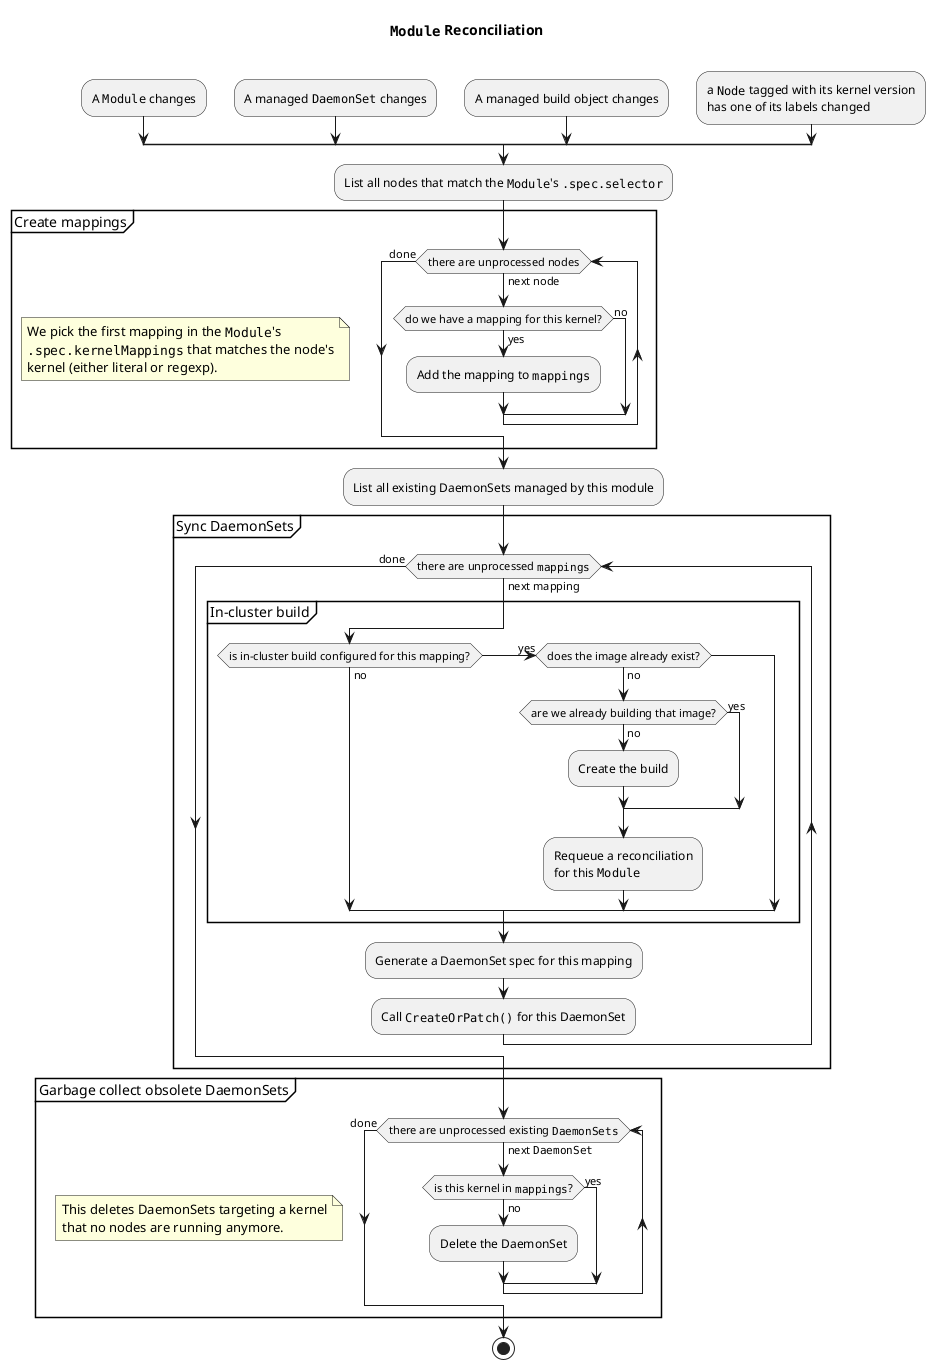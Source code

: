 @startuml
'https://plantuml.com/activity-diagram-beta

skinparam ConditionEndStyle hline

title ""Module"" Reconciliation

'start

split
   -[hidden]->
   :A ""Module"" changes;
split again
   -[hidden]->
   :A managed ""DaemonSet"" changes;
split again
   -[hidden]->
   :A managed build object changes;
split again
   -[hidden]->
   :a ""Node"" tagged with its kernel version
   has one of its labels changed;
end split

:List all nodes that match the ""Module""'s "".spec.selector"";

partition "Create mappings" {
  while (there are unprocessed nodes) is (next node)
    note
      We pick the first mapping in the ""Module""'s
      "".spec.kernelMappings"" that matches the node's
      kernel (either literal or regexp).
    end note

    if (do we have a mapping for this kernel?) then (yes)
      :Add the mapping to ""mappings"";
    else (no)
    endif
  endwhile (done)
}

:List all existing DaemonSets managed by this module;

partition "Sync DaemonSets" {
  while (there are unprocessed ""mappings"") is (next mapping);
    partition "In-cluster build" {
      if (is in-cluster build configured for this mapping?) then (no)
      (yes) elseif (does the image already exist?) then (no)
        if (are we already building that image?) then (no)
          :Create the build;
        else (yes)
        endif

        :Requeue a reconciliation
        for this ""Module"";
      endif
    }

    :Generate a DaemonSet spec for this mapping;
    :Call ""CreateOrPatch()"" for this DaemonSet;
  endwhile (done)
}

partition "Garbage collect obsolete DaemonSets" {
  note
    This deletes DaemonSets targeting a kernel
    that no nodes are running anymore.
  end note

  while (there are unprocessed existing ""DaemonSets"") is (next ""DaemonSet"");
    if (is this kernel in ""mappings""?) then (no)
      :Delete the DaemonSet;
    else (yes)
    endif
  endwhile (done)
}

stop

@enduml

